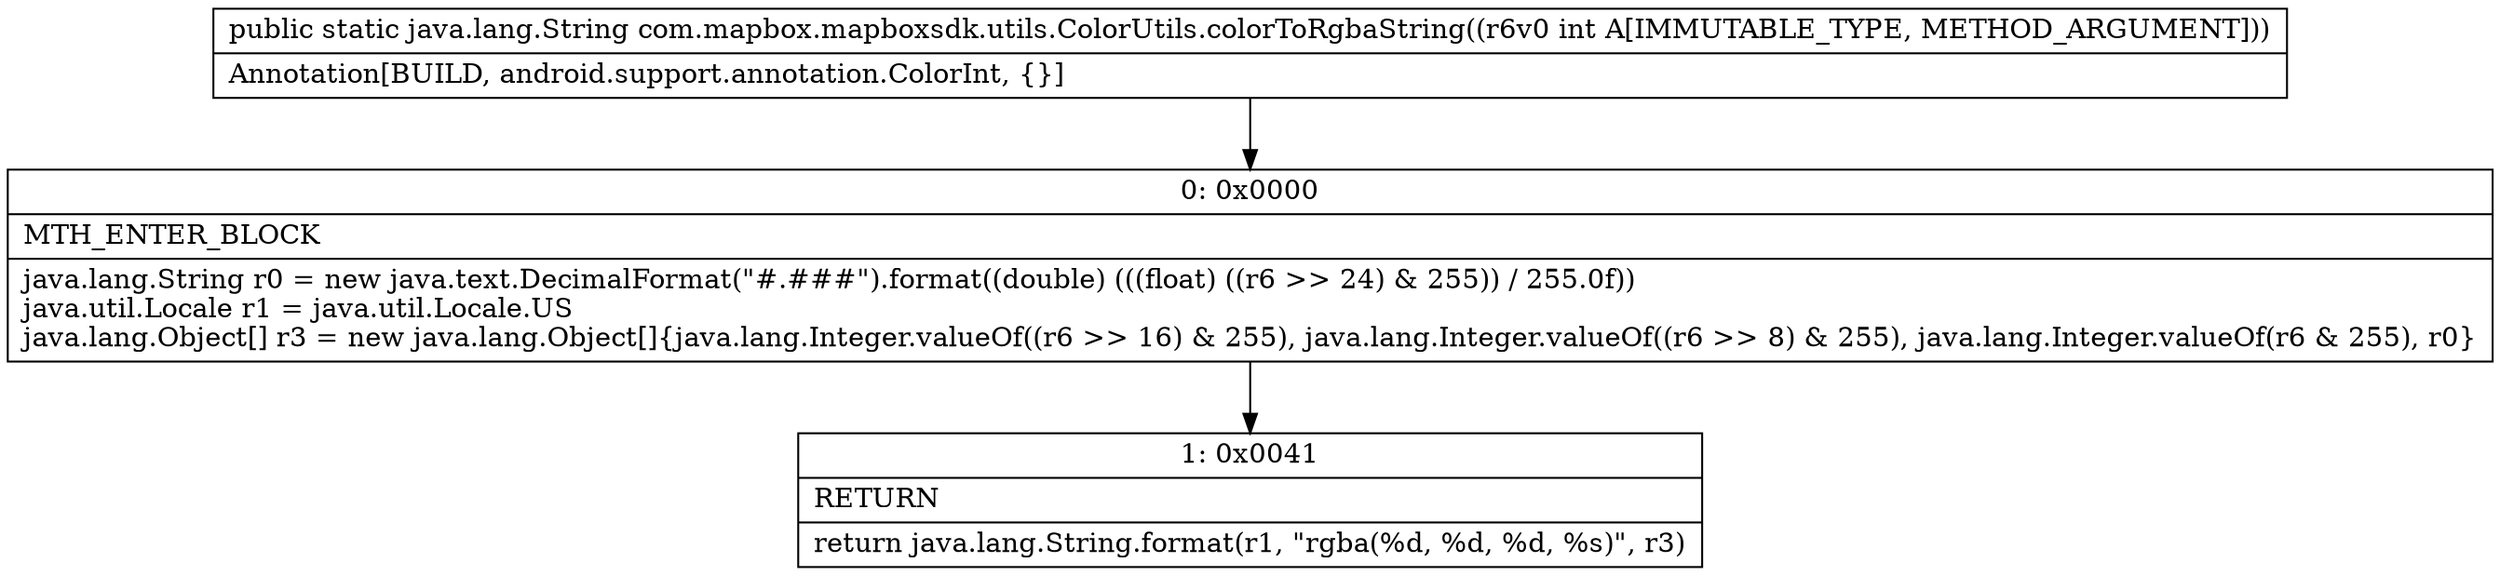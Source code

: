 digraph "CFG forcom.mapbox.mapboxsdk.utils.ColorUtils.colorToRgbaString(I)Ljava\/lang\/String;" {
Node_0 [shape=record,label="{0\:\ 0x0000|MTH_ENTER_BLOCK\l|java.lang.String r0 = new java.text.DecimalFormat(\"#.###\").format((double) (((float) ((r6 \>\> 24) & 255)) \/ 255.0f))\ljava.util.Locale r1 = java.util.Locale.US\ljava.lang.Object[] r3 = new java.lang.Object[]\{java.lang.Integer.valueOf((r6 \>\> 16) & 255), java.lang.Integer.valueOf((r6 \>\> 8) & 255), java.lang.Integer.valueOf(r6 & 255), r0\}\l}"];
Node_1 [shape=record,label="{1\:\ 0x0041|RETURN\l|return java.lang.String.format(r1, \"rgba(%d, %d, %d, %s)\", r3)\l}"];
MethodNode[shape=record,label="{public static java.lang.String com.mapbox.mapboxsdk.utils.ColorUtils.colorToRgbaString((r6v0 int A[IMMUTABLE_TYPE, METHOD_ARGUMENT]))  | Annotation[BUILD, android.support.annotation.ColorInt, \{\}]\l}"];
MethodNode -> Node_0;
Node_0 -> Node_1;
}

